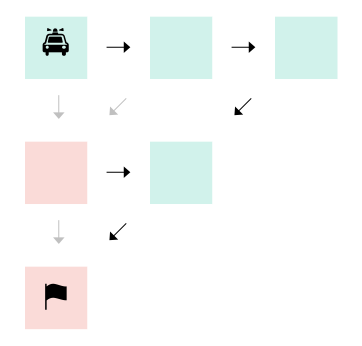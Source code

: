 digraph {
	node [shape=plaintext, fontsize=16 ]
	a[label=<<TABLE BORDER="0" CELLBORDER="0" CELLSPACING="0" COLOR="#ffffff">
	<TR>
		<TD align="center" width="30" height="30" fixedsize="true" BGCOLOR="#D1F2EB">&#128660;</TD>
		<TD width="30" height="30" fixedsize="true" BGCOLOR="white">&#11106;</TD>
		<TD align="center" width="30" height="30" fixedsize="true" BGCOLOR="#D1F2EB"></TD>
		<TD width="30" height="30" fixedsize="true" BGCOLOR="white">&#11106;</TD>
		<TD align="center" width="30" height="30" fixedsize="true" BGCOLOR="#D1F2EB"></TD>
	</TR>
	<TR>
		<TD width="30" height="30" fixedsize="true" BGCOLOR="white"><FONT COLOR="gray"> &#11107;</FONT></TD>
		<TD width="30" height="30" fixedsize="true" BGCOLOR="white"><FONT COLOR="gray">&#11113;</FONT></TD>
		<TD width="30" height="30" fixedsize="true" BGCOLOR="white"></TD>
		<TD width="30" height="30" fixedsize="true" BGCOLOR="white">&#11113;</TD>
		<TD width="30" height="30" fixedsize="true" BGCOLOR="white"></TD>
	</TR>
	<TR>
		<TD width="30" height="30" fixedsize="true" BGCOLOR="#FADBD8"></TD>
		<TD width="30" height="30" fixedsize="true" BGCOLOR="white">&#11106;</TD>
		<TD align="center" width="30" height="30" fixedsize="true" BGCOLOR="#D1F2EB"></TD>
		<TD width="30" height="30" fixedsize="true" BGCOLOR="white"></TD>
		<TD width="30" height="30" fixedsize="true" BGCOLOR="white"></TD>
	</TR>
	<TR>
		<TD width="30" height="30" fixedsize="true" BGCOLOR="white"><FONT COLOR="gray"> &#11107;</FONT></TD>
		<TD width="30" height="30" fixedsize="true" BGCOLOR="white">&#11113;</TD>
		<TD width="30" height="30" fixedsize="true" BGCOLOR="white"></TD>
		<TD width="30" height="30" fixedsize="true" BGCOLOR="white"></TD>
		<TD width="30" height="30" fixedsize="true" BGCOLOR="white"></TD>
	</TR>
	<TR>
		<TD width="30" height="30" fixedsize="true" BGCOLOR="#FADBD8">&#9873;</TD>
		<TD width="30" height="30" fixedsize="true" BGCOLOR="white"></TD>
		<TD width="30" height="30" fixedsize="true" BGCOLOR="white"></TD>
		<TD width="30" height="30" fixedsize="true" BGCOLOR="white"></TD>
		<TD width="30" height="30" fixedsize="true" BGCOLOR="white"></TD>
	</TR>
	</TABLE>>];
}
